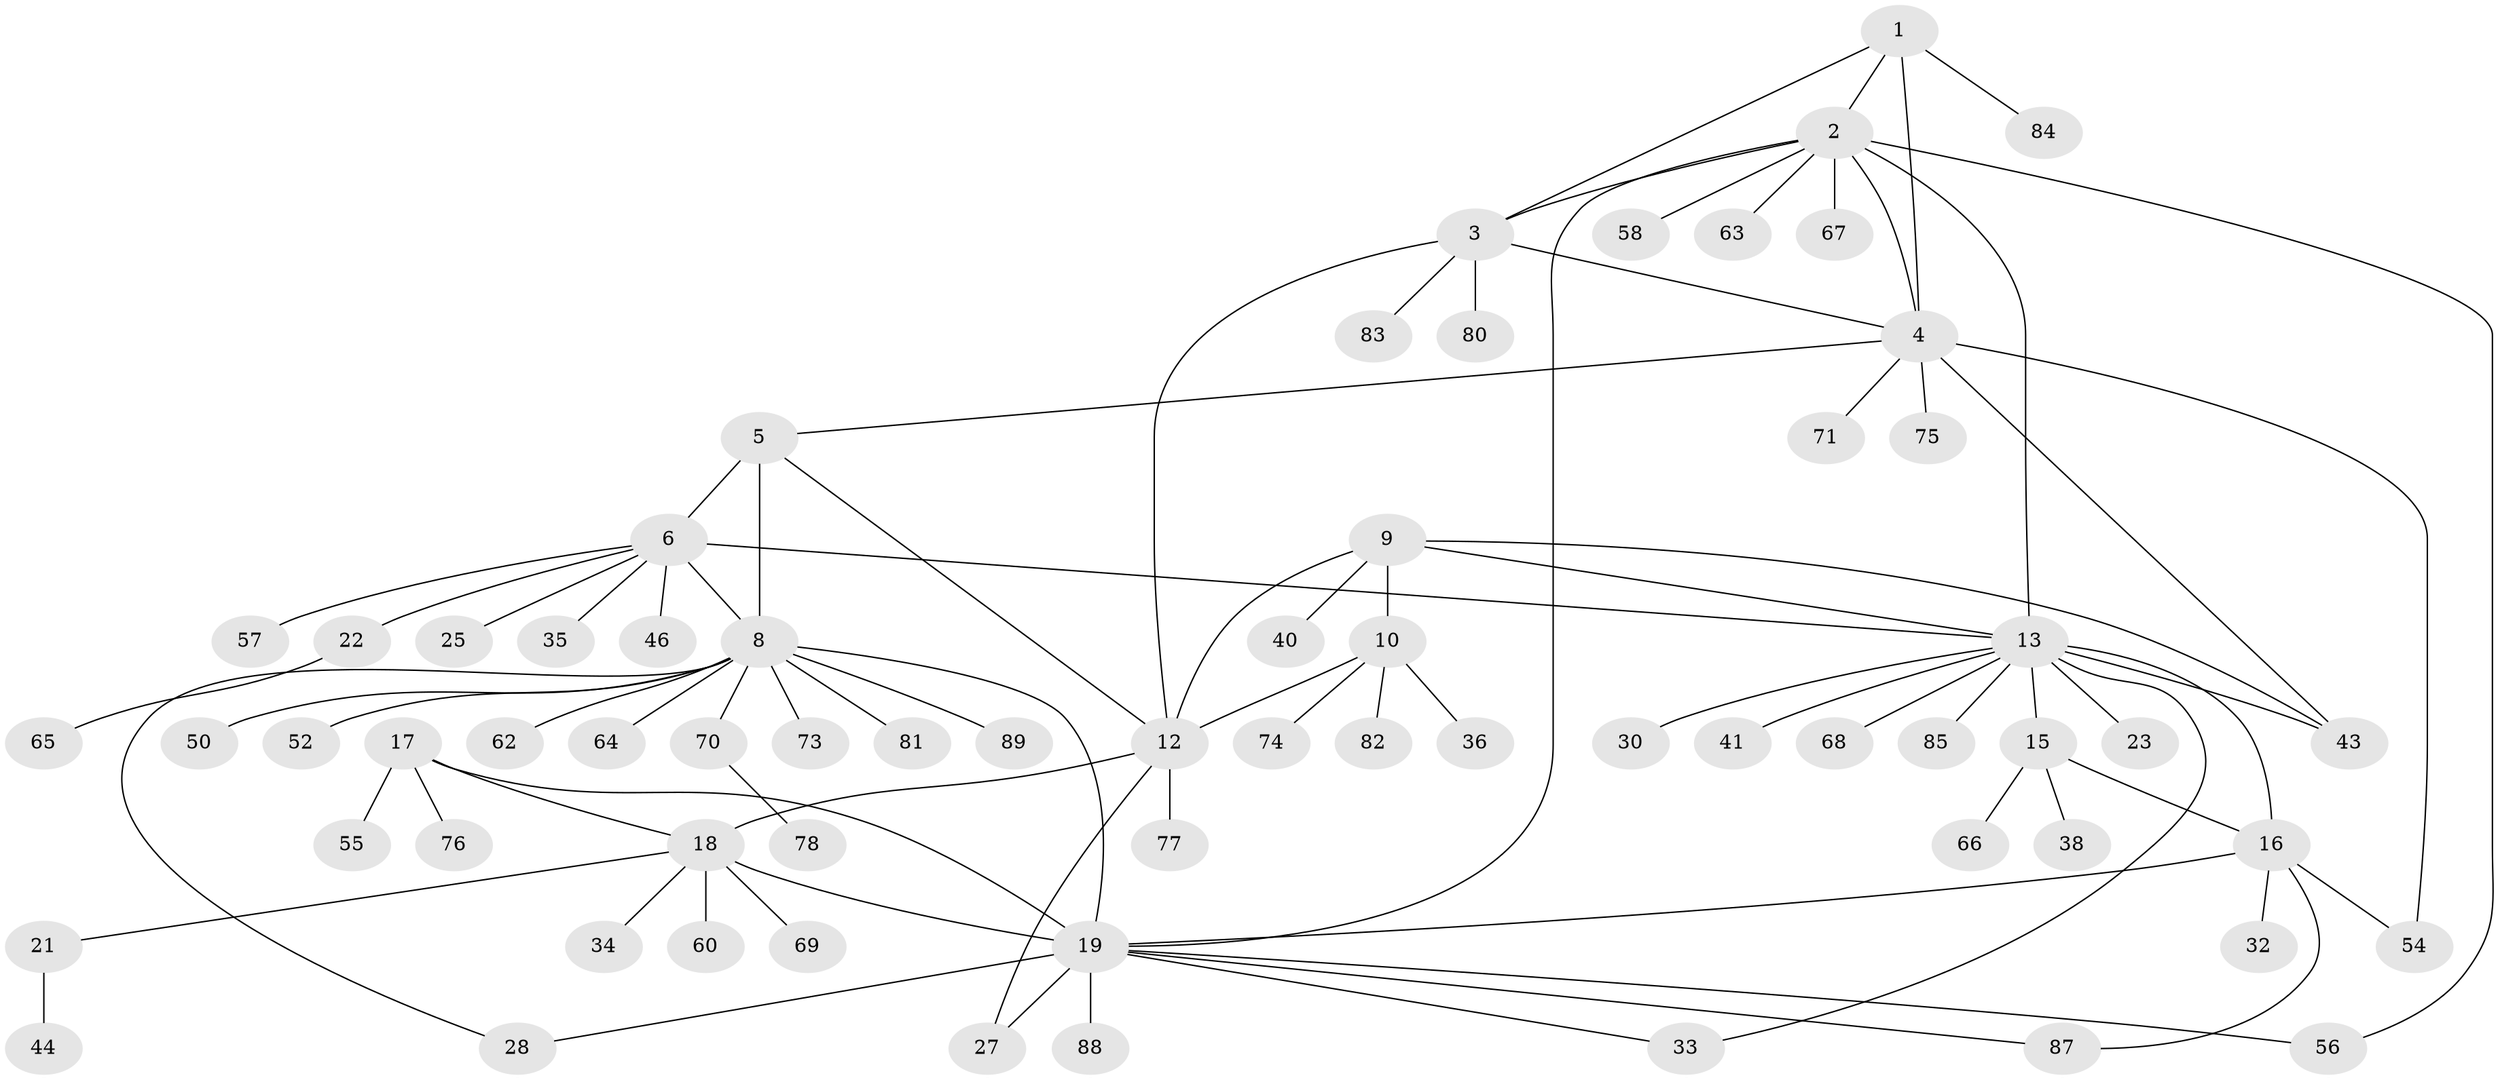 // original degree distribution, {5: 0.0449438202247191, 10: 0.011235955056179775, 7: 0.033707865168539325, 9: 0.033707865168539325, 6: 0.0449438202247191, 14: 0.011235955056179775, 4: 0.011235955056179775, 11: 0.011235955056179775, 3: 0.02247191011235955, 12: 0.011235955056179775, 2: 0.19101123595505617, 1: 0.5730337078651685}
// Generated by graph-tools (version 1.1) at 2025/42/03/06/25 10:42:13]
// undirected, 67 vertices, 87 edges
graph export_dot {
graph [start="1"]
  node [color=gray90,style=filled];
  1 [super="+39"];
  2 [super="+31"];
  3 [super="+61"];
  4 [super="+42"];
  5;
  6 [super="+7"];
  8 [super="+49"];
  9 [super="+37"];
  10 [super="+11"];
  12 [super="+47"];
  13 [super="+14"];
  15 [super="+29"];
  16 [super="+45"];
  17 [super="+24"];
  18 [super="+79"];
  19 [super="+20"];
  21 [super="+26"];
  22;
  23;
  25 [super="+51"];
  27;
  28;
  30;
  32 [super="+53"];
  33;
  34;
  35;
  36;
  38;
  40;
  41;
  43 [super="+59"];
  44;
  46 [super="+48"];
  50;
  52;
  54;
  55;
  56;
  57;
  58;
  60;
  62 [super="+72"];
  63;
  64;
  65;
  66;
  67;
  68;
  69;
  70;
  71;
  73;
  74;
  75;
  76;
  77 [super="+86"];
  78;
  80;
  81;
  82;
  83;
  84;
  85;
  87;
  88;
  89;
  1 -- 2;
  1 -- 3;
  1 -- 4;
  1 -- 84;
  2 -- 3;
  2 -- 4;
  2 -- 13;
  2 -- 56;
  2 -- 58;
  2 -- 63;
  2 -- 67;
  2 -- 19;
  3 -- 4;
  3 -- 12;
  3 -- 80;
  3 -- 83;
  4 -- 5;
  4 -- 54;
  4 -- 71;
  4 -- 75;
  4 -- 43;
  5 -- 6 [weight=2];
  5 -- 8;
  5 -- 12;
  6 -- 8 [weight=2];
  6 -- 22;
  6 -- 25;
  6 -- 13;
  6 -- 35;
  6 -- 57;
  6 -- 46;
  8 -- 28;
  8 -- 50;
  8 -- 52;
  8 -- 62;
  8 -- 64;
  8 -- 70;
  8 -- 73;
  8 -- 81;
  8 -- 89;
  8 -- 19;
  9 -- 10 [weight=2];
  9 -- 12;
  9 -- 40;
  9 -- 43;
  9 -- 13;
  10 -- 12 [weight=2];
  10 -- 74;
  10 -- 82;
  10 -- 36;
  12 -- 18;
  12 -- 27;
  12 -- 77;
  13 -- 15 [weight=2];
  13 -- 16 [weight=2];
  13 -- 41;
  13 -- 33;
  13 -- 68;
  13 -- 43;
  13 -- 85;
  13 -- 23;
  13 -- 30;
  15 -- 16;
  15 -- 38;
  15 -- 66;
  16 -- 32;
  16 -- 54;
  16 -- 19;
  16 -- 87;
  17 -- 18;
  17 -- 19 [weight=2];
  17 -- 55;
  17 -- 76;
  18 -- 19 [weight=2];
  18 -- 21;
  18 -- 34;
  18 -- 60;
  18 -- 69;
  19 -- 33;
  19 -- 87;
  19 -- 88;
  19 -- 56;
  19 -- 27;
  19 -- 28;
  21 -- 44;
  22 -- 65;
  70 -- 78;
}
